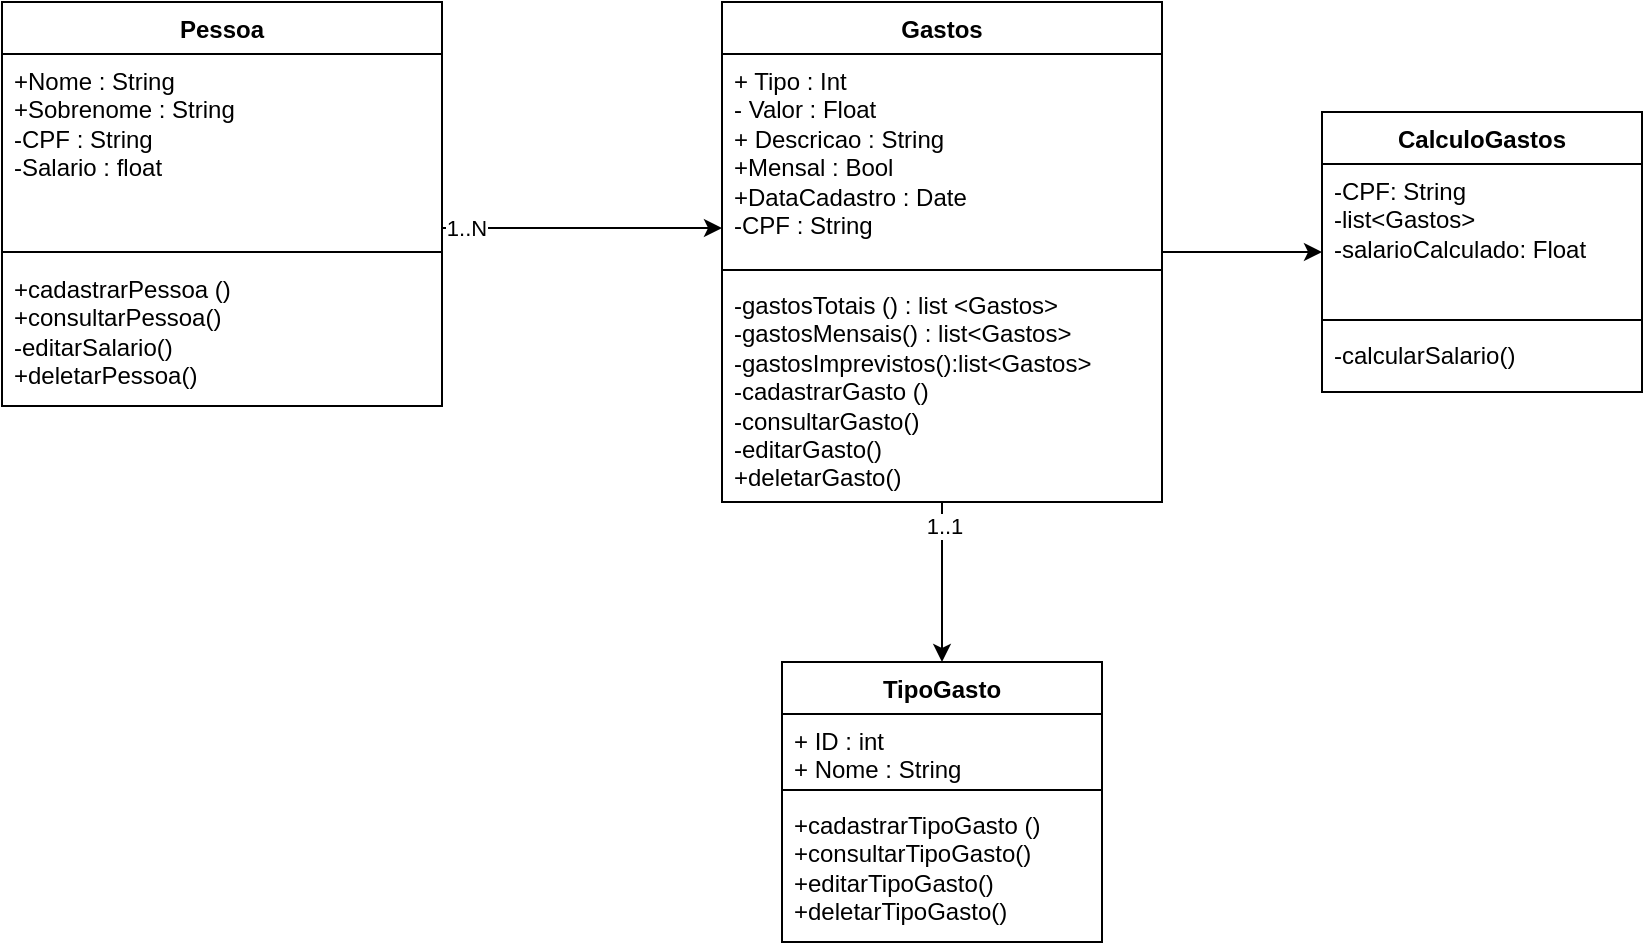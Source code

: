 <mxfile version="24.7.8">
  <diagram id="C5RBs43oDa-KdzZeNtuy" name="Page-1">
    <mxGraphModel dx="794" dy="780" grid="1" gridSize="10" guides="1" tooltips="1" connect="1" arrows="1" fold="1" page="1" pageScale="1" pageWidth="827" pageHeight="1169" math="0" shadow="0">
      <root>
        <mxCell id="WIyWlLk6GJQsqaUBKTNV-0" />
        <mxCell id="WIyWlLk6GJQsqaUBKTNV-1" parent="WIyWlLk6GJQsqaUBKTNV-0" />
        <mxCell id="8ASfvg8WMVZljANT4tDw-10" style="edgeStyle=orthogonalEdgeStyle;rounded=0;orthogonalLoop=1;jettySize=auto;html=1;exitX=1;exitY=0.5;exitDx=0;exitDy=0;" parent="WIyWlLk6GJQsqaUBKTNV-1" edge="1">
          <mxGeometry relative="1" as="geometry">
            <mxPoint x="310" y="213" as="sourcePoint" />
            <mxPoint x="450" y="213" as="targetPoint" />
            <Array as="points">
              <mxPoint x="380" y="213" />
              <mxPoint x="380" y="213" />
            </Array>
          </mxGeometry>
        </mxCell>
        <mxCell id="8ASfvg8WMVZljANT4tDw-34" value="1..N" style="edgeLabel;html=1;align=center;verticalAlign=middle;resizable=0;points=[];" parent="8ASfvg8WMVZljANT4tDw-10" vertex="1" connectable="0">
          <mxGeometry x="-0.829" relative="1" as="geometry">
            <mxPoint as="offset" />
          </mxGeometry>
        </mxCell>
        <mxCell id="8ASfvg8WMVZljANT4tDw-36" style="edgeStyle=orthogonalEdgeStyle;rounded=0;orthogonalLoop=1;jettySize=auto;html=1;entryX=0.5;entryY=0;entryDx=0;entryDy=0;" parent="WIyWlLk6GJQsqaUBKTNV-1" source="8ASfvg8WMVZljANT4tDw-24" target="8ASfvg8WMVZljANT4tDw-37" edge="1">
          <mxGeometry relative="1" as="geometry">
            <mxPoint x="560" y="425" as="targetPoint" />
          </mxGeometry>
        </mxCell>
        <mxCell id="8ASfvg8WMVZljANT4tDw-41" value="1..1" style="edgeLabel;html=1;align=center;verticalAlign=middle;resizable=0;points=[];" parent="8ASfvg8WMVZljANT4tDw-36" vertex="1" connectable="0">
          <mxGeometry x="-0.7" y="1" relative="1" as="geometry">
            <mxPoint as="offset" />
          </mxGeometry>
        </mxCell>
        <mxCell id="8ASfvg8WMVZljANT4tDw-24" value="Gastos" style="swimlane;fontStyle=1;align=center;verticalAlign=top;childLayout=stackLayout;horizontal=1;startSize=26;horizontalStack=0;resizeParent=1;resizeParentMax=0;resizeLast=0;collapsible=1;marginBottom=0;whiteSpace=wrap;html=1;" parent="WIyWlLk6GJQsqaUBKTNV-1" vertex="1">
          <mxGeometry x="450" y="100" width="220" height="250" as="geometry" />
        </mxCell>
        <mxCell id="8ASfvg8WMVZljANT4tDw-25" value="+ Tipo : Int&lt;div&gt;- Valor : Float&lt;br&gt;+ Descricao : String&lt;br&gt;+Mensal : Bool&lt;br&gt;+DataCadastro : Date&lt;br&gt;-CPF : String&lt;/div&gt;" style="text;strokeColor=none;fillColor=none;align=left;verticalAlign=top;spacingLeft=4;spacingRight=4;overflow=hidden;rotatable=0;points=[[0,0.5],[1,0.5]];portConstraint=eastwest;whiteSpace=wrap;html=1;" parent="8ASfvg8WMVZljANT4tDw-24" vertex="1">
          <mxGeometry y="26" width="220" height="104" as="geometry" />
        </mxCell>
        <mxCell id="8ASfvg8WMVZljANT4tDw-26" value="" style="line;strokeWidth=1;fillColor=none;align=left;verticalAlign=middle;spacingTop=-1;spacingLeft=3;spacingRight=3;rotatable=0;labelPosition=right;points=[];portConstraint=eastwest;strokeColor=inherit;" parent="8ASfvg8WMVZljANT4tDw-24" vertex="1">
          <mxGeometry y="130" width="220" height="8" as="geometry" />
        </mxCell>
        <mxCell id="8ASfvg8WMVZljANT4tDw-27" value="-gastosTotais () : list &amp;lt;Gastos&amp;gt;&lt;br&gt;-gastosMensais() : list&amp;lt;Gastos&amp;gt;&lt;br&gt;-gastosImprevistos():list&amp;lt;Gastos&amp;gt;&lt;div&gt;-cadastrarGasto ()&lt;br&gt;-consultarGasto()&lt;br&gt;-editarGasto()&amp;nbsp;&lt;br&gt;+deletarGasto()&lt;br&gt;&lt;/div&gt;" style="text;strokeColor=none;fillColor=none;align=left;verticalAlign=top;spacingLeft=4;spacingRight=4;overflow=hidden;rotatable=0;points=[[0,0.5],[1,0.5]];portConstraint=eastwest;whiteSpace=wrap;html=1;" parent="8ASfvg8WMVZljANT4tDw-24" vertex="1">
          <mxGeometry y="138" width="220" height="112" as="geometry" />
        </mxCell>
        <mxCell id="8ASfvg8WMVZljANT4tDw-30" value="Pessoa" style="swimlane;fontStyle=1;align=center;verticalAlign=top;childLayout=stackLayout;horizontal=1;startSize=26;horizontalStack=0;resizeParent=1;resizeParentMax=0;resizeLast=0;collapsible=1;marginBottom=0;whiteSpace=wrap;html=1;" parent="WIyWlLk6GJQsqaUBKTNV-1" vertex="1">
          <mxGeometry x="90" y="100" width="220" height="202" as="geometry" />
        </mxCell>
        <mxCell id="8ASfvg8WMVZljANT4tDw-31" value="+Nome : String&lt;div&gt;+Sobrenome : String&lt;/div&gt;&lt;div&gt;-CPF : String&lt;/div&gt;&lt;div&gt;-Salario : float&lt;br&gt;&lt;br&gt;&lt;/div&gt;" style="text;strokeColor=none;fillColor=none;align=left;verticalAlign=top;spacingLeft=4;spacingRight=4;overflow=hidden;rotatable=0;points=[[0,0.5],[1,0.5]];portConstraint=eastwest;whiteSpace=wrap;html=1;" parent="8ASfvg8WMVZljANT4tDw-30" vertex="1">
          <mxGeometry y="26" width="220" height="94" as="geometry" />
        </mxCell>
        <mxCell id="8ASfvg8WMVZljANT4tDw-32" value="" style="line;strokeWidth=1;fillColor=none;align=left;verticalAlign=middle;spacingTop=-1;spacingLeft=3;spacingRight=3;rotatable=0;labelPosition=right;points=[];portConstraint=eastwest;strokeColor=inherit;" parent="8ASfvg8WMVZljANT4tDw-30" vertex="1">
          <mxGeometry y="120" width="220" height="10" as="geometry" />
        </mxCell>
        <mxCell id="8ASfvg8WMVZljANT4tDw-33" value="+cadastrarPessoa ()&lt;br&gt;+consultarPessoa()&lt;br&gt;-editarSalario()&amp;nbsp;&lt;br&gt;+deletarPessoa()" style="text;strokeColor=none;fillColor=none;align=left;verticalAlign=top;spacingLeft=4;spacingRight=4;overflow=hidden;rotatable=0;points=[[0,0.5],[1,0.5]];portConstraint=eastwest;whiteSpace=wrap;html=1;" parent="8ASfvg8WMVZljANT4tDw-30" vertex="1">
          <mxGeometry y="130" width="220" height="72" as="geometry" />
        </mxCell>
        <mxCell id="8ASfvg8WMVZljANT4tDw-37" value="TipoGasto" style="swimlane;fontStyle=1;align=center;verticalAlign=top;childLayout=stackLayout;horizontal=1;startSize=26;horizontalStack=0;resizeParent=1;resizeParentMax=0;resizeLast=0;collapsible=1;marginBottom=0;whiteSpace=wrap;html=1;" parent="WIyWlLk6GJQsqaUBKTNV-1" vertex="1">
          <mxGeometry x="480" y="430" width="160" height="140" as="geometry" />
        </mxCell>
        <mxCell id="8ASfvg8WMVZljANT4tDw-38" value="+ ID : int&lt;br&gt;+ Nome : String" style="text;strokeColor=none;fillColor=none;align=left;verticalAlign=top;spacingLeft=4;spacingRight=4;overflow=hidden;rotatable=0;points=[[0,0.5],[1,0.5]];portConstraint=eastwest;whiteSpace=wrap;html=1;" parent="8ASfvg8WMVZljANT4tDw-37" vertex="1">
          <mxGeometry y="26" width="160" height="34" as="geometry" />
        </mxCell>
        <mxCell id="8ASfvg8WMVZljANT4tDw-39" value="" style="line;strokeWidth=1;fillColor=none;align=left;verticalAlign=middle;spacingTop=-1;spacingLeft=3;spacingRight=3;rotatable=0;labelPosition=right;points=[];portConstraint=eastwest;strokeColor=inherit;" parent="8ASfvg8WMVZljANT4tDw-37" vertex="1">
          <mxGeometry y="60" width="160" height="8" as="geometry" />
        </mxCell>
        <mxCell id="8ASfvg8WMVZljANT4tDw-40" value="+cadastrarTipoGasto ()&lt;br&gt;+consultarTipoGasto()&lt;br&gt;+editarTipoGasto()&amp;nbsp;&lt;br&gt;+deletarTipoGasto()" style="text;strokeColor=none;fillColor=none;align=left;verticalAlign=top;spacingLeft=4;spacingRight=4;overflow=hidden;rotatable=0;points=[[0,0.5],[1,0.5]];portConstraint=eastwest;whiteSpace=wrap;html=1;" parent="8ASfvg8WMVZljANT4tDw-37" vertex="1">
          <mxGeometry y="68" width="160" height="72" as="geometry" />
        </mxCell>
        <mxCell id="8ASfvg8WMVZljANT4tDw-42" value="CalculoGastos" style="swimlane;fontStyle=1;align=center;verticalAlign=top;childLayout=stackLayout;horizontal=1;startSize=26;horizontalStack=0;resizeParent=1;resizeParentMax=0;resizeLast=0;collapsible=1;marginBottom=0;whiteSpace=wrap;html=1;" parent="WIyWlLk6GJQsqaUBKTNV-1" vertex="1">
          <mxGeometry x="750" y="155" width="160" height="140" as="geometry" />
        </mxCell>
        <mxCell id="8ASfvg8WMVZljANT4tDw-43" value="-CPF: String&lt;br&gt;-list&amp;lt;Gastos&amp;gt;&lt;br&gt;-salarioCalculado: Float" style="text;strokeColor=none;fillColor=none;align=left;verticalAlign=top;spacingLeft=4;spacingRight=4;overflow=hidden;rotatable=0;points=[[0,0.5],[1,0.5]];portConstraint=eastwest;whiteSpace=wrap;html=1;" parent="8ASfvg8WMVZljANT4tDw-42" vertex="1">
          <mxGeometry y="26" width="160" height="74" as="geometry" />
        </mxCell>
        <mxCell id="8ASfvg8WMVZljANT4tDw-44" value="" style="line;strokeWidth=1;fillColor=none;align=left;verticalAlign=middle;spacingTop=-1;spacingLeft=3;spacingRight=3;rotatable=0;labelPosition=right;points=[];portConstraint=eastwest;strokeColor=inherit;" parent="8ASfvg8WMVZljANT4tDw-42" vertex="1">
          <mxGeometry y="100" width="160" height="8" as="geometry" />
        </mxCell>
        <mxCell id="8ASfvg8WMVZljANT4tDw-45" value="-calcularSalario()" style="text;strokeColor=none;fillColor=none;align=left;verticalAlign=top;spacingLeft=4;spacingRight=4;overflow=hidden;rotatable=0;points=[[0,0.5],[1,0.5]];portConstraint=eastwest;whiteSpace=wrap;html=1;" parent="8ASfvg8WMVZljANT4tDw-42" vertex="1">
          <mxGeometry y="108" width="160" height="32" as="geometry" />
        </mxCell>
        <mxCell id="8ASfvg8WMVZljANT4tDw-49" style="edgeStyle=orthogonalEdgeStyle;rounded=0;orthogonalLoop=1;jettySize=auto;html=1;entryX=0;entryY=0.595;entryDx=0;entryDy=0;entryPerimeter=0;" parent="WIyWlLk6GJQsqaUBKTNV-1" source="8ASfvg8WMVZljANT4tDw-24" target="8ASfvg8WMVZljANT4tDw-43" edge="1">
          <mxGeometry relative="1" as="geometry" />
        </mxCell>
      </root>
    </mxGraphModel>
  </diagram>
</mxfile>

